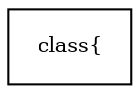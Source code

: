 digraph G {
    ranksep = 1
    rankdir = LR
    node [
        shape = "record"
        height = 0.50
        fontsize = 10
        margin = "0.20,0.05"
    ]
    A0 [
        label = "class\{"
    ]
}
